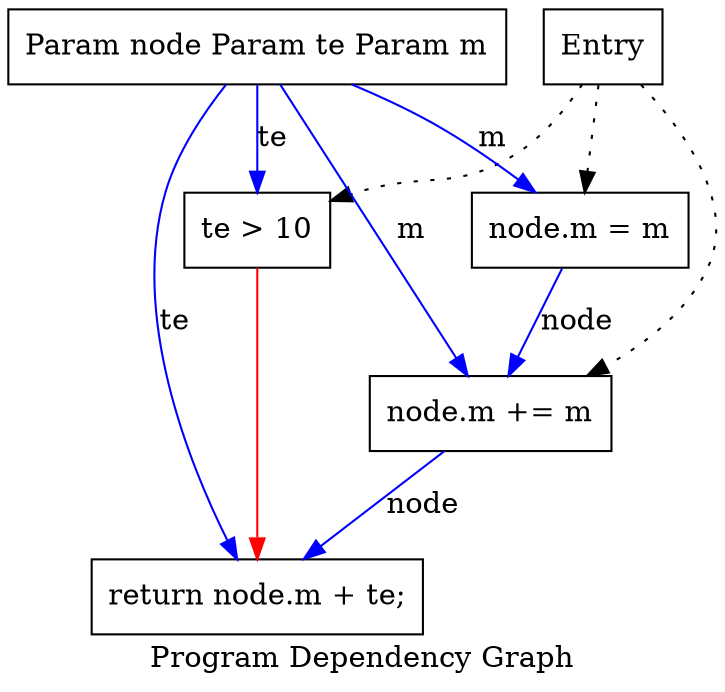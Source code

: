 digraph "Program Dependency Graph" {
    label="Program Dependency Graph"

    Node0xffffffff [shape=record,label="{Entry}"];
    Node0x1 [shape=record,label="{return node.m + te;}"];
    Node0x2 [shape=record,label="{node.m = m}"];
    Node0xffffffff -> Node0x2[style = dotted]
    Node0x3 [shape=record,label="{node.m += m}"];
    Node0xffffffff -> Node0x3[style = dotted]
    Node0x4 [shape=record,label="{te \> 10}"];
    Node0x4 -> Node0x1[color = red]
    Node0xffffffff -> Node0x4[style = dotted]
    Node0x5 [shape=record,label="{Param node Param te Param m }"];
    Node0x2 -> Node0x3[color = blue,label = "node"]
    Node0x3 -> Node0x1[color = blue,label = "node"]
    Node0x5 -> Node0x1[color = blue,label = "te"]
    Node0x5 -> Node0x2[color = blue,label = "m"]
    Node0x5 -> Node0x3[color = blue,label = "m"]
    Node0x5 -> Node0x4[color = blue,label = "te"]
}
